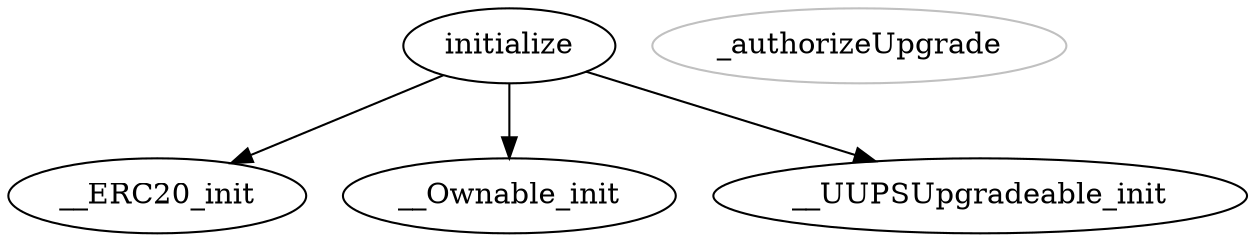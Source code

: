 strict digraph {
  initialize
  __ERC20_init
  __Ownable_init
  __UUPSUpgradeable_init
  _authorizeUpgrade [color=gray]
  initialize -> __ERC20_init
  initialize -> __Ownable_init
  initialize -> __UUPSUpgradeable_init
}
